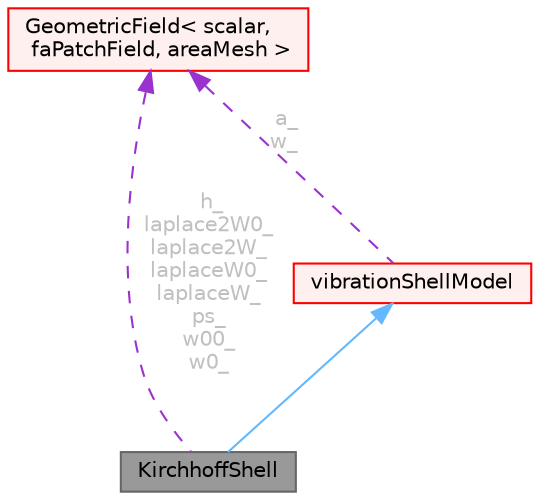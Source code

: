 digraph "KirchhoffShell"
{
 // LATEX_PDF_SIZE
  bgcolor="transparent";
  edge [fontname=Helvetica,fontsize=10,labelfontname=Helvetica,labelfontsize=10];
  node [fontname=Helvetica,fontsize=10,shape=box,height=0.2,width=0.4];
  Node1 [id="Node000001",label="KirchhoffShell",height=0.2,width=0.4,color="gray40", fillcolor="grey60", style="filled", fontcolor="black",tooltip=" "];
  Node2 -> Node1 [id="edge1_Node000001_Node000002",dir="back",color="steelblue1",style="solid",tooltip=" "];
  Node2 [id="Node000002",label="vibrationShellModel",height=0.2,width=0.4,color="red", fillcolor="#FFF0F0", style="filled",URL="$classFoam_1_1regionModels_1_1vibrationShellModel.html",tooltip=" "];
  Node77 -> Node2 [id="edge2_Node000002_Node000077",dir="back",color="darkorchid3",style="dashed",tooltip=" ",label=" a_\nw_",fontcolor="grey" ];
  Node77 [id="Node000077",label="GeometricField\< scalar,\l faPatchField, areaMesh \>",height=0.2,width=0.4,color="red", fillcolor="#FFF0F0", style="filled",URL="$classFoam_1_1GeometricField.html",tooltip=" "];
  Node77 -> Node1 [id="edge3_Node000001_Node000077",dir="back",color="darkorchid3",style="dashed",tooltip=" ",label=" h_\nlaplace2W0_\nlaplace2W_\nlaplaceW0_\nlaplaceW_\nps_\nw00_\nw0_",fontcolor="grey" ];
}
